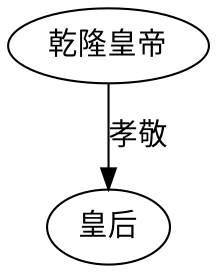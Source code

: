 digraph 2020225213346739520 {
	"乾隆皇帝" [fontname=FangSong]
	"皇后" [fontname=FangSong]
	"乾隆皇帝" -> "皇后" [label="孝敬" fontname=FangSong]
}
